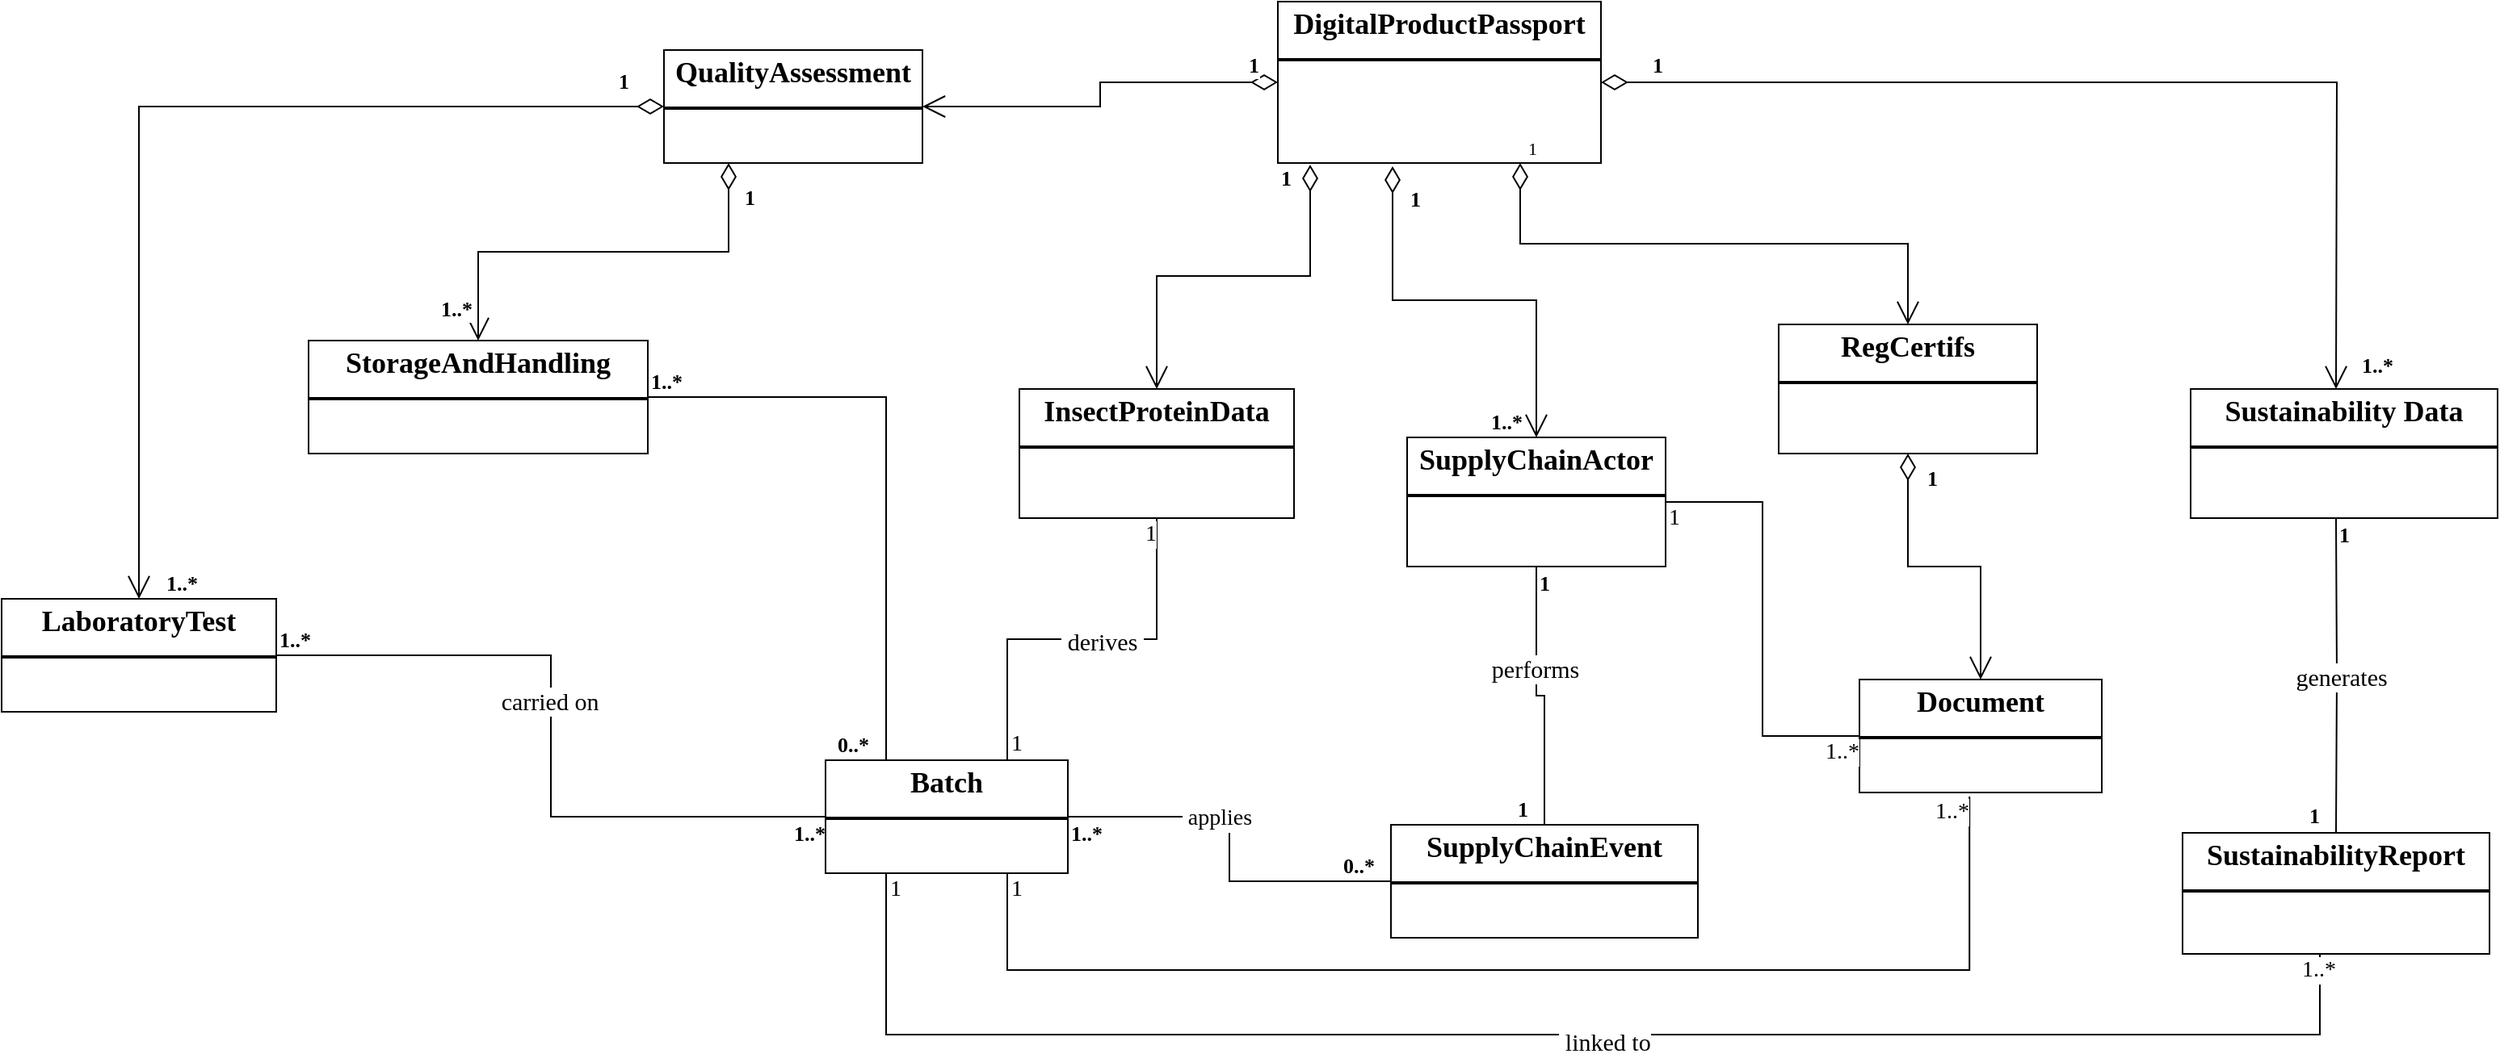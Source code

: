 <mxfile version="27.0.9">
  <diagram name="Seite-1" id="edntLq-rD1XludbRQ7oC">
    <mxGraphModel dx="2893" dy="1201" grid="1" gridSize="10" guides="1" tooltips="1" connect="1" arrows="1" fold="1" page="1" pageScale="1" pageWidth="827" pageHeight="1169" math="0" shadow="0">
      <root>
        <mxCell id="0" />
        <mxCell id="1" parent="0" />
        <mxCell id="U06THFbZJZRiATKQvTop-1" value="&lt;p style=&quot;margin:0px;margin-top:4px;text-align:center;&quot;&gt;&lt;b&gt;&lt;font&gt;DigitalProductPassport&lt;/font&gt;&lt;/b&gt;&lt;/p&gt;&lt;hr style=&quot;border-style:solid;&quot;&gt;&lt;div style=&quot;height:2px;&quot;&gt;&lt;/div&gt;" style="verticalAlign=top;align=left;overflow=fill;html=1;whiteSpace=wrap;fontFamily=Times New Roman;fontSize=18;" vertex="1" parent="1">
          <mxGeometry x="410" y="290" width="200" height="100" as="geometry" />
        </mxCell>
        <mxCell id="U06THFbZJZRiATKQvTop-2" value="&lt;p style=&quot;margin:0px;margin-top:4px;text-align:center;&quot;&gt;&lt;b&gt;&lt;font&gt;InsectProteinData&lt;/font&gt;&lt;/b&gt;&lt;/p&gt;&lt;hr style=&quot;border-style:solid;&quot;&gt;&lt;div style=&quot;height:2px;&quot;&gt;&lt;/div&gt;" style="verticalAlign=top;align=left;overflow=fill;html=1;whiteSpace=wrap;fontFamily=Times New Roman;fontSize=18;" vertex="1" parent="1">
          <mxGeometry x="250" y="530" width="170" height="80" as="geometry" />
        </mxCell>
        <mxCell id="U06THFbZJZRiATKQvTop-3" value="&lt;p style=&quot;margin:0px;margin-top:4px;text-align:center;&quot;&gt;&lt;b&gt;&lt;font&gt;SupplyChainActor&lt;/font&gt;&lt;/b&gt;&lt;/p&gt;&lt;hr style=&quot;border-style:solid;&quot;&gt;&lt;div style=&quot;height:2px;&quot;&gt;&lt;/div&gt;" style="verticalAlign=top;align=left;overflow=fill;html=1;whiteSpace=wrap;fontFamily=Times New Roman;fontSize=18;" vertex="1" parent="1">
          <mxGeometry x="490" y="560" width="160" height="80" as="geometry" />
        </mxCell>
        <mxCell id="U06THFbZJZRiATKQvTop-5" value="&lt;p style=&quot;margin:0px;margin-top:4px;text-align:center;&quot;&gt;&lt;font&gt;&lt;b style=&quot;background-color: transparent; color: light-dark(rgb(0, 0, 0), rgb(255, 255, 255));&quot;&gt;Reg&lt;/b&gt;&lt;b&gt;Certifs&lt;/b&gt;&lt;/font&gt;&lt;/p&gt;&lt;hr style=&quot;border-style:solid;&quot;&gt;&lt;div style=&quot;height:2px;&quot;&gt;&lt;/div&gt;" style="verticalAlign=top;align=left;overflow=fill;html=1;whiteSpace=wrap;fontFamily=Times New Roman;fontSize=18;" vertex="1" parent="1">
          <mxGeometry x="720" y="490" width="160" height="80" as="geometry" />
        </mxCell>
        <mxCell id="U06THFbZJZRiATKQvTop-6" value="&lt;p style=&quot;margin:0px;margin-top:4px;text-align:center;&quot;&gt;&lt;b&gt;&lt;font&gt;QualityAssessment&lt;/font&gt;&lt;/b&gt;&lt;/p&gt;&lt;hr style=&quot;border-style:solid;&quot;&gt;&lt;div style=&quot;height:2px;&quot;&gt;&lt;/div&gt;" style="verticalAlign=top;align=left;overflow=fill;html=1;whiteSpace=wrap;fontFamily=Times New Roman;fontSize=18;" vertex="1" parent="1">
          <mxGeometry x="30" y="320" width="160" height="70" as="geometry" />
        </mxCell>
        <mxCell id="U06THFbZJZRiATKQvTop-7" value="&lt;font style=&quot;font-size: 13px;&quot;&gt;&lt;b style=&quot;&quot;&gt;1&lt;/b&gt;&lt;/font&gt;" style="endArrow=open;html=1;endSize=12;startArrow=diamondThin;startSize=14;startFill=0;edgeStyle=orthogonalEdgeStyle;align=left;verticalAlign=bottom;rounded=0;exitX=0;exitY=0.5;exitDx=0;exitDy=0;entryX=1;entryY=0.5;entryDx=0;entryDy=0;fontFamily=Times New Roman;" edge="1" parent="1" source="U06THFbZJZRiATKQvTop-1" target="U06THFbZJZRiATKQvTop-6">
          <mxGeometry x="-0.83" relative="1" as="geometry">
            <mxPoint x="360" y="750" as="sourcePoint" />
            <mxPoint x="520" y="750" as="targetPoint" />
            <mxPoint as="offset" />
          </mxGeometry>
        </mxCell>
        <mxCell id="U06THFbZJZRiATKQvTop-8" value="1" style="endArrow=open;html=1;endSize=12;startArrow=diamondThin;startSize=14;startFill=0;edgeStyle=orthogonalEdgeStyle;align=left;verticalAlign=bottom;rounded=0;exitX=0.75;exitY=1;exitDx=0;exitDy=0;entryX=0.5;entryY=0;entryDx=0;entryDy=0;fontFamily=Times New Roman;" edge="1" parent="1" source="U06THFbZJZRiATKQvTop-1" target="U06THFbZJZRiATKQvTop-5">
          <mxGeometry x="-1" y="3" relative="1" as="geometry">
            <mxPoint x="370" y="760" as="sourcePoint" />
            <mxPoint x="530" y="760" as="targetPoint" />
          </mxGeometry>
        </mxCell>
        <mxCell id="U06THFbZJZRiATKQvTop-9" value="&lt;font style=&quot;font-size: 13px;&quot;&gt;&lt;b style=&quot;&quot;&gt;1&lt;/b&gt;&lt;/font&gt;" style="endArrow=open;html=1;endSize=12;startArrow=diamondThin;startSize=14;startFill=0;edgeStyle=orthogonalEdgeStyle;align=left;verticalAlign=bottom;rounded=0;entryX=0.5;entryY=0;entryDx=0;entryDy=0;fontFamily=Times New Roman;exitX=1;exitY=0.5;exitDx=0;exitDy=0;" edge="1" parent="1" source="U06THFbZJZRiATKQvTop-1">
          <mxGeometry x="-0.907" relative="1" as="geometry">
            <mxPoint x="620" y="310" as="sourcePoint" />
            <mxPoint x="1065" y="530" as="targetPoint" />
            <mxPoint as="offset" />
          </mxGeometry>
        </mxCell>
        <mxCell id="U06THFbZJZRiATKQvTop-10" value="&lt;font style=&quot;font-size: 13px;&quot;&gt;&lt;b style=&quot;&quot;&gt;1&lt;/b&gt;&lt;/font&gt;" style="endArrow=open;html=1;endSize=12;startArrow=diamondThin;startSize=14;startFill=0;edgeStyle=orthogonalEdgeStyle;align=left;verticalAlign=bottom;rounded=0;exitX=0.355;exitY=1.02;exitDx=0;exitDy=0;exitPerimeter=0;entryX=0.5;entryY=0;entryDx=0;entryDy=0;fontFamily=Times New Roman;" edge="1" parent="1" source="U06THFbZJZRiATKQvTop-1" target="U06THFbZJZRiATKQvTop-3">
          <mxGeometry x="-0.759" y="9" relative="1" as="geometry">
            <mxPoint x="390" y="780" as="sourcePoint" />
            <mxPoint x="550" y="780" as="targetPoint" />
            <mxPoint as="offset" />
          </mxGeometry>
        </mxCell>
        <mxCell id="U06THFbZJZRiATKQvTop-11" value="&lt;font style=&quot;font-size: 13px;&quot;&gt;&lt;b style=&quot;&quot;&gt;1&lt;/b&gt;&lt;/font&gt;" style="endArrow=open;html=1;endSize=12;startArrow=diamondThin;startSize=14;startFill=0;edgeStyle=orthogonalEdgeStyle;align=left;verticalAlign=bottom;rounded=0;exitX=0.1;exitY=1.01;exitDx=0;exitDy=0;exitPerimeter=0;entryX=0.5;entryY=0;entryDx=0;entryDy=0;fontFamily=Times New Roman;" edge="1" parent="1" source="U06THFbZJZRiATKQvTop-1" target="U06THFbZJZRiATKQvTop-2">
          <mxGeometry x="-0.844" y="-20" relative="1" as="geometry">
            <mxPoint x="400" y="790" as="sourcePoint" />
            <mxPoint x="560" y="790" as="targetPoint" />
            <mxPoint as="offset" />
          </mxGeometry>
        </mxCell>
        <mxCell id="U06THFbZJZRiATKQvTop-12" value="&lt;p style=&quot;margin:0px;margin-top:4px;text-align:center;&quot;&gt;&lt;b&gt;&lt;font&gt;StorageAndHandling&lt;/font&gt;&lt;/b&gt;&lt;/p&gt;&lt;hr style=&quot;border-style:solid;&quot;&gt;&lt;div style=&quot;height:2px;&quot;&gt;&lt;/div&gt;" style="verticalAlign=top;align=left;overflow=fill;html=1;whiteSpace=wrap;fontFamily=Times New Roman;fontSize=18;" vertex="1" parent="1">
          <mxGeometry x="-190" y="500" width="210" height="70" as="geometry" />
        </mxCell>
        <mxCell id="U06THFbZJZRiATKQvTop-13" value="&lt;font style=&quot;font-size: 13px;&quot;&gt;&lt;b style=&quot;&quot;&gt;1&lt;/b&gt;&lt;/font&gt;" style="endArrow=open;html=1;endSize=12;startArrow=diamondThin;startSize=14;startFill=0;edgeStyle=orthogonalEdgeStyle;align=left;verticalAlign=bottom;rounded=0;exitX=0.25;exitY=1;exitDx=0;exitDy=0;fontFamily=Times New Roman;" edge="1" parent="1" source="U06THFbZJZRiATKQvTop-6" target="U06THFbZJZRiATKQvTop-12">
          <mxGeometry x="-0.758" y="8" relative="1" as="geometry">
            <mxPoint x="360" y="750" as="sourcePoint" />
            <mxPoint x="520" y="750" as="targetPoint" />
            <mxPoint as="offset" />
          </mxGeometry>
        </mxCell>
        <mxCell id="U06THFbZJZRiATKQvTop-14" value="&lt;p style=&quot;margin:0px;margin-top:4px;text-align:center;&quot;&gt;&lt;b&gt;&lt;font&gt;LaboratoryTest&lt;/font&gt;&lt;/b&gt;&lt;/p&gt;&lt;hr style=&quot;border-style:solid;&quot;&gt;&lt;div style=&quot;height:2px;&quot;&gt;&lt;/div&gt;" style="verticalAlign=top;align=left;overflow=fill;html=1;whiteSpace=wrap;fontFamily=Times New Roman;fontSize=18;" vertex="1" parent="1">
          <mxGeometry x="-380" y="660" width="170" height="70" as="geometry" />
        </mxCell>
        <mxCell id="U06THFbZJZRiATKQvTop-15" value="&lt;font style=&quot;font-size: 13px;&quot;&gt;&lt;b style=&quot;&quot;&gt;1&lt;/b&gt;&lt;/font&gt;" style="endArrow=open;html=1;endSize=12;startArrow=diamondThin;startSize=14;startFill=0;edgeStyle=orthogonalEdgeStyle;align=left;verticalAlign=bottom;rounded=0;exitX=0;exitY=0.5;exitDx=0;exitDy=0;entryX=0.5;entryY=0;entryDx=0;entryDy=0;fontFamily=Times New Roman;" edge="1" parent="1" source="U06THFbZJZRiATKQvTop-6" target="U06THFbZJZRiATKQvTop-14">
          <mxGeometry x="-0.905" y="-5" relative="1" as="geometry">
            <mxPoint x="360" y="750" as="sourcePoint" />
            <mxPoint x="520" y="750" as="targetPoint" />
            <mxPoint as="offset" />
          </mxGeometry>
        </mxCell>
        <mxCell id="U06THFbZJZRiATKQvTop-16" value="" style="endArrow=none;html=1;edgeStyle=orthogonalEdgeStyle;rounded=0;exitX=1;exitY=0.5;exitDx=0;exitDy=0;entryX=0.25;entryY=0;entryDx=0;entryDy=0;fontFamily=Times New Roman;" edge="1" parent="1" source="U06THFbZJZRiATKQvTop-12" target="U06THFbZJZRiATKQvTop-43">
          <mxGeometry relative="1" as="geometry">
            <mxPoint x="360" y="750" as="sourcePoint" />
            <mxPoint x="520" y="750" as="targetPoint" />
          </mxGeometry>
        </mxCell>
        <mxCell id="U06THFbZJZRiATKQvTop-17" value="1..*" style="edgeLabel;resizable=0;html=1;align=left;verticalAlign=bottom;fontSize=13;fontStyle=1;fontFamily=Times New Roman;" connectable="0" vertex="1" parent="U06THFbZJZRiATKQvTop-16">
          <mxGeometry x="-1" relative="1" as="geometry" />
        </mxCell>
        <mxCell id="U06THFbZJZRiATKQvTop-18" value="0..*" style="edgeLabel;resizable=0;html=1;align=right;verticalAlign=bottom;fontSize=13;fontStyle=1;fontFamily=Times New Roman;" connectable="0" vertex="1" parent="U06THFbZJZRiATKQvTop-16">
          <mxGeometry x="1" relative="1" as="geometry">
            <mxPoint x="-10" as="offset" />
          </mxGeometry>
        </mxCell>
        <mxCell id="U06THFbZJZRiATKQvTop-19" value="" style="endArrow=none;html=1;edgeStyle=orthogonalEdgeStyle;rounded=0;exitX=1;exitY=0.5;exitDx=0;exitDy=0;entryX=0;entryY=0.5;entryDx=0;entryDy=0;fontFamily=Times New Roman;" edge="1" parent="1" source="U06THFbZJZRiATKQvTop-14" target="U06THFbZJZRiATKQvTop-43">
          <mxGeometry relative="1" as="geometry">
            <mxPoint x="360" y="750" as="sourcePoint" />
            <mxPoint x="520" y="750" as="targetPoint" />
          </mxGeometry>
        </mxCell>
        <mxCell id="U06THFbZJZRiATKQvTop-20" value="1..*" style="edgeLabel;resizable=0;html=1;align=left;verticalAlign=bottom;fontFamily=Times New Roman;fontStyle=1;fontSize=13;" connectable="0" vertex="1" parent="U06THFbZJZRiATKQvTop-19">
          <mxGeometry x="-1" relative="1" as="geometry" />
        </mxCell>
        <mxCell id="U06THFbZJZRiATKQvTop-21" value="1..*" style="edgeLabel;resizable=0;html=1;align=right;verticalAlign=bottom;fontFamily=Times New Roman;fontStyle=1;fontSize=13;" connectable="0" vertex="1" parent="U06THFbZJZRiATKQvTop-19">
          <mxGeometry x="1" relative="1" as="geometry">
            <mxPoint y="20" as="offset" />
          </mxGeometry>
        </mxCell>
        <mxCell id="U06THFbZJZRiATKQvTop-22" value="&lt;font&gt;&lt;span&gt;&amp;nbsp;carried on&amp;nbsp;&lt;/span&gt;&lt;/font&gt;" style="edgeLabel;html=1;align=center;verticalAlign=middle;resizable=0;points=[];fontFamily=Times New Roman;fontSize=15;" vertex="1" connectable="0" parent="U06THFbZJZRiATKQvTop-19">
          <mxGeometry x="-0.101" y="-1" relative="1" as="geometry">
            <mxPoint as="offset" />
          </mxGeometry>
        </mxCell>
        <mxCell id="U06THFbZJZRiATKQvTop-23" value="&lt;p style=&quot;margin:0px;margin-top:4px;text-align:center;&quot;&gt;&lt;b&gt;&lt;font&gt;SupplyChainEvent&lt;/font&gt;&lt;/b&gt;&lt;/p&gt;&lt;hr style=&quot;border-style:solid;&quot;&gt;&lt;div style=&quot;height:2px;&quot;&gt;&lt;/div&gt;" style="verticalAlign=top;align=left;overflow=fill;html=1;whiteSpace=wrap;fontFamily=Times New Roman;fontSize=18;" vertex="1" parent="1">
          <mxGeometry x="480" y="800" width="190" height="70" as="geometry" />
        </mxCell>
        <mxCell id="U06THFbZJZRiATKQvTop-24" value="" style="endArrow=none;html=1;edgeStyle=orthogonalEdgeStyle;rounded=0;exitX=0.5;exitY=1;exitDx=0;exitDy=0;entryX=0.5;entryY=0;entryDx=0;entryDy=0;fontFamily=Times New Roman;" edge="1" parent="1" source="U06THFbZJZRiATKQvTop-3" target="U06THFbZJZRiATKQvTop-23">
          <mxGeometry relative="1" as="geometry">
            <mxPoint x="30" y="555" as="sourcePoint" />
            <mxPoint x="260" y="580" as="targetPoint" />
          </mxGeometry>
        </mxCell>
        <mxCell id="U06THFbZJZRiATKQvTop-25" value="1" style="edgeLabel;resizable=0;html=1;align=left;verticalAlign=bottom;fontSize=13;fontStyle=1;fontFamily=Times New Roman;" connectable="0" vertex="1" parent="U06THFbZJZRiATKQvTop-24">
          <mxGeometry x="-1" relative="1" as="geometry">
            <mxPoint y="20" as="offset" />
          </mxGeometry>
        </mxCell>
        <mxCell id="U06THFbZJZRiATKQvTop-26" value="1" style="edgeLabel;resizable=0;html=1;align=right;verticalAlign=bottom;fontSize=13;fontStyle=1;fontFamily=Times New Roman;" connectable="0" vertex="1" parent="U06THFbZJZRiATKQvTop-24">
          <mxGeometry x="1" relative="1" as="geometry">
            <mxPoint x="-10" as="offset" />
          </mxGeometry>
        </mxCell>
        <mxCell id="U06THFbZJZRiATKQvTop-27" value="&lt;font&gt;performs&lt;/font&gt;" style="edgeLabel;html=1;align=center;verticalAlign=middle;resizable=0;points=[];fontFamily=Times New Roman;fontSize=15;" vertex="1" connectable="0" parent="U06THFbZJZRiATKQvTop-24">
          <mxGeometry x="-0.239" y="-1" relative="1" as="geometry">
            <mxPoint as="offset" />
          </mxGeometry>
        </mxCell>
        <mxCell id="U06THFbZJZRiATKQvTop-28" value="" style="endArrow=none;html=1;edgeStyle=orthogonalEdgeStyle;rounded=0;exitX=1;exitY=0.5;exitDx=0;exitDy=0;entryX=0;entryY=0.5;entryDx=0;entryDy=0;fontFamily=Times New Roman;" edge="1" parent="1" source="U06THFbZJZRiATKQvTop-43" target="U06THFbZJZRiATKQvTop-23">
          <mxGeometry relative="1" as="geometry">
            <mxPoint x="40" y="565" as="sourcePoint" />
            <mxPoint x="270" y="590" as="targetPoint" />
          </mxGeometry>
        </mxCell>
        <mxCell id="U06THFbZJZRiATKQvTop-29" value="1..*" style="edgeLabel;resizable=0;html=1;align=left;verticalAlign=bottom;fontSize=13;fontStyle=1;fontFamily=Times New Roman;" connectable="0" vertex="1" parent="U06THFbZJZRiATKQvTop-28">
          <mxGeometry x="-1" relative="1" as="geometry">
            <mxPoint y="20" as="offset" />
          </mxGeometry>
        </mxCell>
        <mxCell id="U06THFbZJZRiATKQvTop-30" value="0..*" style="edgeLabel;resizable=0;html=1;align=right;verticalAlign=bottom;fontSize=13;fontStyle=1;fontFamily=Times New Roman;" connectable="0" vertex="1" parent="U06THFbZJZRiATKQvTop-28">
          <mxGeometry x="1" relative="1" as="geometry">
            <mxPoint x="-10" as="offset" />
          </mxGeometry>
        </mxCell>
        <mxCell id="U06THFbZJZRiATKQvTop-31" value="&lt;font&gt;&lt;span&gt;&amp;nbsp;applies&lt;/span&gt;&lt;/font&gt;" style="edgeLabel;html=1;align=center;verticalAlign=middle;resizable=0;points=[];fontFamily=Times New Roman;fontSize=14;" vertex="1" connectable="0" parent="U06THFbZJZRiATKQvTop-28">
          <mxGeometry x="-0.239" y="-1" relative="1" as="geometry">
            <mxPoint as="offset" />
          </mxGeometry>
        </mxCell>
        <mxCell id="U06THFbZJZRiATKQvTop-32" value="&lt;p style=&quot;margin:0px;margin-top:4px;text-align:center;&quot;&gt;&lt;b&gt;&lt;font&gt;SustainabilityReport&lt;/font&gt;&lt;/b&gt;&lt;/p&gt;&lt;hr style=&quot;border-style:solid;&quot;&gt;&lt;div style=&quot;height:2px;&quot;&gt;&lt;/div&gt;" style="verticalAlign=top;align=left;overflow=fill;html=1;whiteSpace=wrap;fontFamily=Times New Roman;fontSize=18;" vertex="1" parent="1">
          <mxGeometry x="970" y="805" width="190" height="75" as="geometry" />
        </mxCell>
        <mxCell id="U06THFbZJZRiATKQvTop-33" value="" style="endArrow=none;html=1;edgeStyle=orthogonalEdgeStyle;rounded=0;exitX=0.5;exitY=1;exitDx=0;exitDy=0;entryX=0.5;entryY=0;entryDx=0;entryDy=0;fontFamily=Times New Roman;" edge="1" parent="1" target="U06THFbZJZRiATKQvTop-32">
          <mxGeometry relative="1" as="geometry">
            <mxPoint x="1065" y="610" as="sourcePoint" />
            <mxPoint x="920" y="1100" as="targetPoint" />
          </mxGeometry>
        </mxCell>
        <mxCell id="U06THFbZJZRiATKQvTop-34" value="1" style="edgeLabel;resizable=0;html=1;align=left;verticalAlign=bottom;fontSize=13;fontStyle=1;fontFamily=Times New Roman;" connectable="0" vertex="1" parent="U06THFbZJZRiATKQvTop-33">
          <mxGeometry x="-1" relative="1" as="geometry">
            <mxPoint y="20" as="offset" />
          </mxGeometry>
        </mxCell>
        <mxCell id="U06THFbZJZRiATKQvTop-35" value="1" style="edgeLabel;resizable=0;html=1;align=right;verticalAlign=bottom;fontSize=13;fontStyle=1;fontFamily=Times New Roman;" connectable="0" vertex="1" parent="U06THFbZJZRiATKQvTop-33">
          <mxGeometry x="1" relative="1" as="geometry">
            <mxPoint x="-10" as="offset" />
          </mxGeometry>
        </mxCell>
        <mxCell id="U06THFbZJZRiATKQvTop-36" value="&lt;font face=&quot;Times New Roman&quot;&gt;&amp;nbsp;&lt;font&gt;generates&lt;/font&gt;&amp;nbsp;&lt;/font&gt;" style="edgeLabel;html=1;align=center;verticalAlign=middle;resizable=0;points=[];fontSize=15;" vertex="1" connectable="0" parent="U06THFbZJZRiATKQvTop-33">
          <mxGeometry x="-0.002" y="2" relative="1" as="geometry">
            <mxPoint as="offset" />
          </mxGeometry>
        </mxCell>
        <mxCell id="U06THFbZJZRiATKQvTop-37" value="&lt;p style=&quot;margin:0px;margin-top:4px;text-align:center;&quot;&gt;&lt;b&gt;&lt;font&gt;Document&lt;/font&gt;&lt;/b&gt;&lt;/p&gt;&lt;hr style=&quot;border-style:solid;&quot;&gt;&lt;div style=&quot;height:2px;&quot;&gt;&lt;/div&gt;" style="verticalAlign=top;align=left;overflow=fill;html=1;whiteSpace=wrap;fontFamily=Times New Roman;fontSize=18;" vertex="1" parent="1">
          <mxGeometry x="770" y="710" width="150" height="70" as="geometry" />
        </mxCell>
        <mxCell id="U06THFbZJZRiATKQvTop-38" value="1" style="endArrow=open;html=1;endSize=12;startArrow=diamondThin;startSize=14;startFill=0;edgeStyle=orthogonalEdgeStyle;align=left;verticalAlign=bottom;rounded=0;exitX=0.5;exitY=1;exitDx=0;exitDy=0;entryX=0.5;entryY=0;entryDx=0;entryDy=0;fontFamily=Times New Roman;fontStyle=1;fontSize=13;" edge="1" parent="1" source="U06THFbZJZRiATKQvTop-5" target="U06THFbZJZRiATKQvTop-37">
          <mxGeometry x="-0.707" y="10" relative="1" as="geometry">
            <mxPoint x="140" y="920" as="sourcePoint" />
            <mxPoint x="300" y="920" as="targetPoint" />
            <mxPoint y="-1" as="offset" />
          </mxGeometry>
        </mxCell>
        <mxCell id="U06THFbZJZRiATKQvTop-39" value="1..*" style="edgeLabel;resizable=0;html=1;align=left;verticalAlign=bottom;fontSize=13;fontStyle=1;fontFamily=Times New Roman;" connectable="0" vertex="1" parent="1">
          <mxGeometry x="-280" y="660" as="geometry" />
        </mxCell>
        <mxCell id="U06THFbZJZRiATKQvTop-40" value="1..*" style="edgeLabel;resizable=0;html=1;align=left;verticalAlign=bottom;fontSize=13;fontStyle=1;fontFamily=Times New Roman;" connectable="0" vertex="1" parent="1">
          <mxGeometry x="-110" y="490" as="geometry" />
        </mxCell>
        <mxCell id="U06THFbZJZRiATKQvTop-41" value="1..*" style="edgeLabel;resizable=0;html=1;align=left;verticalAlign=bottom;fontSize=13;fontStyle=1;fontFamily=Times New Roman;" connectable="0" vertex="1" parent="1">
          <mxGeometry x="540" y="560" as="geometry" />
        </mxCell>
        <mxCell id="U06THFbZJZRiATKQvTop-42" value="1..*" style="edgeLabel;resizable=0;html=1;align=left;verticalAlign=bottom;fontSize=13;fontStyle=1;fontFamily=Times New Roman;" connectable="0" vertex="1" parent="1">
          <mxGeometry x="1070" y="530" as="geometry">
            <mxPoint x="9" y="-5" as="offset" />
          </mxGeometry>
        </mxCell>
        <mxCell id="U06THFbZJZRiATKQvTop-43" value="&lt;p style=&quot;margin:0px;margin-top:4px;text-align:center;&quot;&gt;&lt;b&gt;&lt;font&gt;Batch&lt;/font&gt;&lt;/b&gt;&lt;/p&gt;&lt;hr style=&quot;border-style:solid;&quot;&gt;&lt;div style=&quot;height:2px;&quot;&gt;&lt;/div&gt;" style="verticalAlign=top;align=left;overflow=fill;html=1;whiteSpace=wrap;fontFamily=Times New Roman;fontSize=18;" vertex="1" parent="1">
          <mxGeometry x="130" y="760" width="150" height="70" as="geometry" />
        </mxCell>
        <mxCell id="U06THFbZJZRiATKQvTop-44" value="" style="endArrow=none;html=1;edgeStyle=orthogonalEdgeStyle;rounded=0;entryX=0.5;entryY=1;entryDx=0;entryDy=0;exitX=0.25;exitY=1;exitDx=0;exitDy=0;" edge="1" parent="1" source="U06THFbZJZRiATKQvTop-43" target="U06THFbZJZRiATKQvTop-32">
          <mxGeometry relative="1" as="geometry">
            <mxPoint x="330" y="830" as="sourcePoint" />
            <mxPoint x="490" y="830" as="targetPoint" />
            <Array as="points">
              <mxPoint x="168" y="930" />
              <mxPoint x="1055" y="930" />
            </Array>
          </mxGeometry>
        </mxCell>
        <mxCell id="U06THFbZJZRiATKQvTop-45" value="&lt;font face=&quot;Times New Roman&quot; style=&quot;font-size: 14px;&quot;&gt;1&lt;/font&gt;" style="edgeLabel;resizable=0;html=1;align=left;verticalAlign=bottom;" connectable="0" vertex="1" parent="U06THFbZJZRiATKQvTop-44">
          <mxGeometry x="-1" relative="1" as="geometry">
            <mxPoint y="20" as="offset" />
          </mxGeometry>
        </mxCell>
        <mxCell id="U06THFbZJZRiATKQvTop-46" value="&lt;font face=&quot;Times New Roman&quot; style=&quot;font-size: 14px;&quot;&gt;1..*&lt;/font&gt;" style="edgeLabel;resizable=0;html=1;align=right;verticalAlign=bottom;" connectable="0" vertex="1" parent="U06THFbZJZRiATKQvTop-44">
          <mxGeometry x="1" relative="1" as="geometry">
            <mxPoint y="20" as="offset" />
          </mxGeometry>
        </mxCell>
        <mxCell id="U06THFbZJZRiATKQvTop-47" value="&lt;font face=&quot;Times New Roman&quot;&gt;&lt;span&gt;&amp;nbsp;linked to&lt;/span&gt;&lt;/font&gt;" style="edgeLabel;html=1;align=center;verticalAlign=middle;resizable=0;points=[];fontSize=15;" vertex="1" connectable="0" parent="U06THFbZJZRiATKQvTop-44">
          <mxGeometry x="0.039" y="-4" relative="1" as="geometry">
            <mxPoint as="offset" />
          </mxGeometry>
        </mxCell>
        <mxCell id="U06THFbZJZRiATKQvTop-48" value="" style="endArrow=none;html=1;edgeStyle=orthogonalEdgeStyle;rounded=0;entryX=0.5;entryY=1;entryDx=0;entryDy=0;exitX=0.75;exitY=0;exitDx=0;exitDy=0;" edge="1" parent="1" source="U06THFbZJZRiATKQvTop-43" target="U06THFbZJZRiATKQvTop-2">
          <mxGeometry relative="1" as="geometry">
            <mxPoint x="330" y="830" as="sourcePoint" />
            <mxPoint x="490" y="830" as="targetPoint" />
          </mxGeometry>
        </mxCell>
        <mxCell id="U06THFbZJZRiATKQvTop-49" value="&lt;font face=&quot;Times New Roman&quot; style=&quot;font-size: 14px;&quot;&gt;1&lt;/font&gt;" style="edgeLabel;resizable=0;html=1;align=left;verticalAlign=bottom;" connectable="0" vertex="1" parent="U06THFbZJZRiATKQvTop-48">
          <mxGeometry x="-1" relative="1" as="geometry" />
        </mxCell>
        <mxCell id="U06THFbZJZRiATKQvTop-50" value="1" style="edgeLabel;resizable=0;html=1;align=right;verticalAlign=bottom;fontFamily=Times New Roman;fontSize=14;" connectable="0" vertex="1" parent="U06THFbZJZRiATKQvTop-48">
          <mxGeometry x="1" relative="1" as="geometry">
            <mxPoint y="20" as="offset" />
          </mxGeometry>
        </mxCell>
        <mxCell id="U06THFbZJZRiATKQvTop-51" value="&amp;nbsp;&lt;font face=&quot;Times New Roman&quot;&gt;derives&lt;/font&gt;&amp;nbsp;" style="edgeLabel;html=1;align=center;verticalAlign=middle;resizable=0;points=[];fontSize=15;" vertex="1" connectable="0" parent="U06THFbZJZRiATKQvTop-48">
          <mxGeometry x="0.097" y="-1" relative="1" as="geometry">
            <mxPoint as="offset" />
          </mxGeometry>
        </mxCell>
        <mxCell id="U06THFbZJZRiATKQvTop-52" value="" style="endArrow=none;html=1;edgeStyle=orthogonalEdgeStyle;rounded=0;entryX=0.454;entryY=1.035;entryDx=0;entryDy=0;exitX=0.75;exitY=1;exitDx=0;exitDy=0;entryPerimeter=0;" edge="1" parent="1" source="U06THFbZJZRiATKQvTop-43" target="U06THFbZJZRiATKQvTop-37">
          <mxGeometry relative="1" as="geometry">
            <mxPoint x="490" y="910" as="sourcePoint" />
            <mxPoint x="1340" y="960" as="targetPoint" />
            <Array as="points">
              <mxPoint x="243" y="890" />
              <mxPoint x="838" y="890" />
            </Array>
          </mxGeometry>
        </mxCell>
        <mxCell id="U06THFbZJZRiATKQvTop-53" value="&lt;font face=&quot;Times New Roman&quot; style=&quot;font-size: 14px;&quot;&gt;1&lt;/font&gt;" style="edgeLabel;resizable=0;html=1;align=left;verticalAlign=bottom;" connectable="0" vertex="1" parent="U06THFbZJZRiATKQvTop-52">
          <mxGeometry x="-1" relative="1" as="geometry">
            <mxPoint y="20" as="offset" />
          </mxGeometry>
        </mxCell>
        <mxCell id="U06THFbZJZRiATKQvTop-54" value="&lt;font face=&quot;Times New Roman&quot; style=&quot;font-size: 14px;&quot;&gt;1..*&lt;/font&gt;" style="edgeLabel;resizable=0;html=1;align=right;verticalAlign=bottom;" connectable="0" vertex="1" parent="U06THFbZJZRiATKQvTop-52">
          <mxGeometry x="1" relative="1" as="geometry">
            <mxPoint y="20" as="offset" />
          </mxGeometry>
        </mxCell>
        <mxCell id="U06THFbZJZRiATKQvTop-55" value="" style="endArrow=none;html=1;edgeStyle=orthogonalEdgeStyle;rounded=0;entryX=0;entryY=0.5;entryDx=0;entryDy=0;exitX=1;exitY=0.5;exitDx=0;exitDy=0;" edge="1" parent="1" source="U06THFbZJZRiATKQvTop-3" target="U06THFbZJZRiATKQvTop-37">
          <mxGeometry relative="1" as="geometry">
            <mxPoint x="680" y="700" as="sourcePoint" />
            <mxPoint x="1530" y="750" as="targetPoint" />
          </mxGeometry>
        </mxCell>
        <mxCell id="U06THFbZJZRiATKQvTop-56" value="&lt;font face=&quot;Times New Roman&quot; style=&quot;font-size: 14px;&quot;&gt;1&lt;/font&gt;" style="edgeLabel;resizable=0;html=1;align=left;verticalAlign=bottom;" connectable="0" vertex="1" parent="U06THFbZJZRiATKQvTop-55">
          <mxGeometry x="-1" relative="1" as="geometry">
            <mxPoint y="20" as="offset" />
          </mxGeometry>
        </mxCell>
        <mxCell id="U06THFbZJZRiATKQvTop-57" value="&lt;font face=&quot;Times New Roman&quot; style=&quot;font-size: 14px;&quot;&gt;1..*&lt;/font&gt;" style="edgeLabel;resizable=0;html=1;align=right;verticalAlign=bottom;" connectable="0" vertex="1" parent="U06THFbZJZRiATKQvTop-55">
          <mxGeometry x="1" relative="1" as="geometry">
            <mxPoint y="20" as="offset" />
          </mxGeometry>
        </mxCell>
        <mxCell id="U06THFbZJZRiATKQvTop-58" value="&lt;font face=&quot;Times New Roman&quot;&gt;&lt;span style=&quot;font-size: 14px;&quot;&gt;&amp;nbsp;&lt;/span&gt;&lt;/font&gt;" style="edgeLabel;html=1;align=center;verticalAlign=middle;resizable=0;points=[];" vertex="1" connectable="0" parent="U06THFbZJZRiATKQvTop-55">
          <mxGeometry x="0.039" y="-4" relative="1" as="geometry">
            <mxPoint as="offset" />
          </mxGeometry>
        </mxCell>
        <mxCell id="U06THFbZJZRiATKQvTop-63" value="&lt;p style=&quot;margin: 4px 0px 0px;&quot;&gt;&lt;b&gt;Sustainability Data&lt;/b&gt;&lt;/p&gt;&lt;hr style=&quot;border-style:solid;&quot;&gt;&lt;div style=&quot;height:2px;&quot;&gt;&lt;/div&gt;" style="verticalAlign=top;align=center;overflow=fill;html=1;whiteSpace=wrap;fontFamily=Times New Roman;fontSize=18;" vertex="1" parent="1">
          <mxGeometry x="975" y="530" width="190" height="80" as="geometry" />
        </mxCell>
      </root>
    </mxGraphModel>
  </diagram>
</mxfile>
